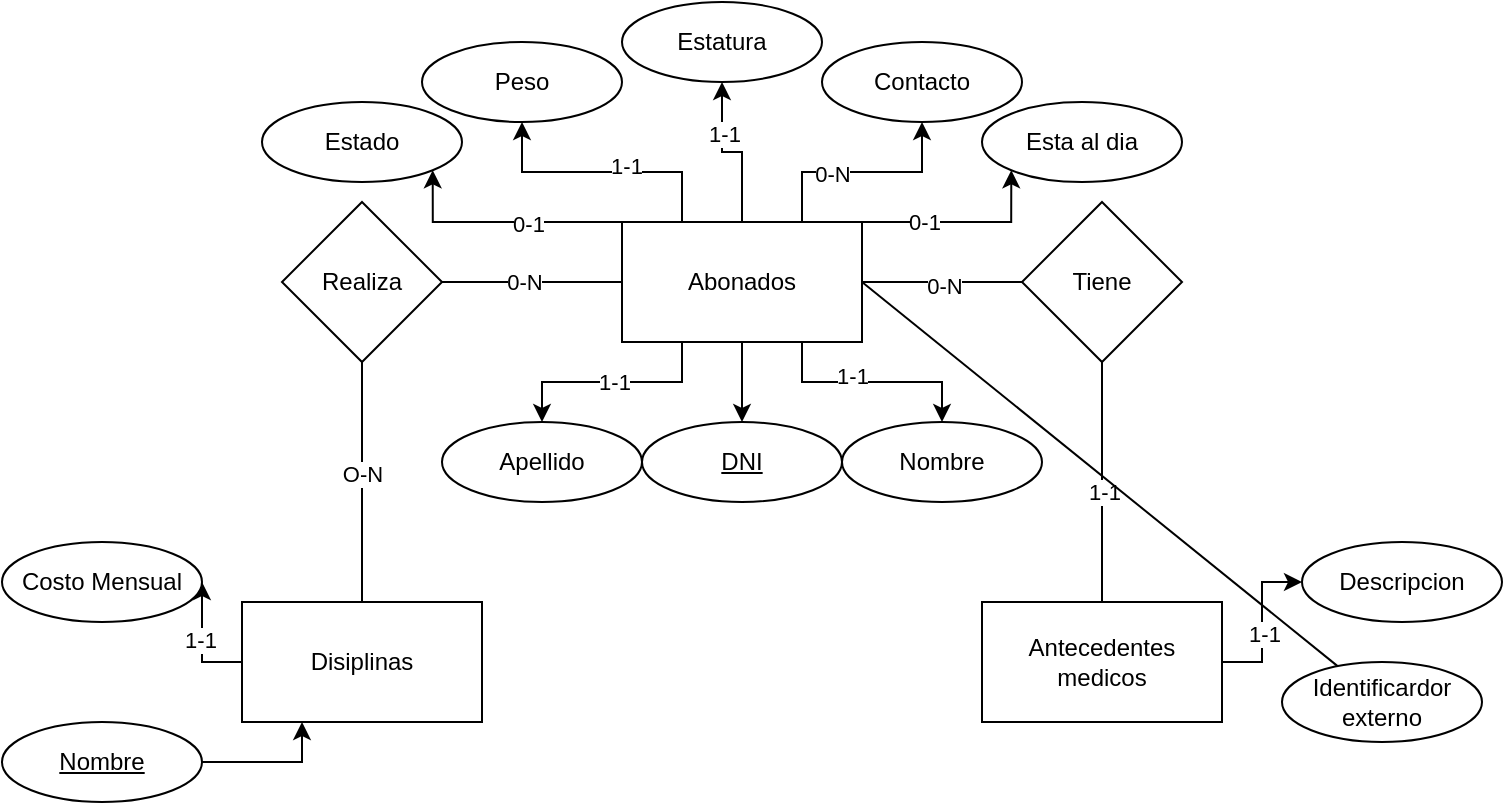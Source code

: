 <mxfile version="21.6.8" type="device">
  <diagram id="R2lEEEUBdFMjLlhIrx00" name="Page-1">
    <mxGraphModel dx="1004" dy="614" grid="1" gridSize="10" guides="1" tooltips="1" connect="1" arrows="1" fold="1" page="1" pageScale="1" pageWidth="850" pageHeight="1100" math="0" shadow="0" extFonts="Permanent Marker^https://fonts.googleapis.com/css?family=Permanent+Marker">
      <root>
        <mxCell id="0" />
        <mxCell id="1" parent="0" />
        <mxCell id="4cMhmoyBrOQj3uHqXDNh-21" style="edgeStyle=orthogonalEdgeStyle;rounded=0;orthogonalLoop=1;jettySize=auto;html=1;exitX=0.5;exitY=1;exitDx=0;exitDy=0;entryX=0.5;entryY=0;entryDx=0;entryDy=0;" edge="1" parent="1" source="4cMhmoyBrOQj3uHqXDNh-1" target="4cMhmoyBrOQj3uHqXDNh-18">
          <mxGeometry relative="1" as="geometry" />
        </mxCell>
        <mxCell id="4cMhmoyBrOQj3uHqXDNh-23" style="edgeStyle=orthogonalEdgeStyle;rounded=0;orthogonalLoop=1;jettySize=auto;html=1;exitX=0.75;exitY=1;exitDx=0;exitDy=0;" edge="1" parent="1" source="4cMhmoyBrOQj3uHqXDNh-1" target="4cMhmoyBrOQj3uHqXDNh-20">
          <mxGeometry relative="1" as="geometry" />
        </mxCell>
        <mxCell id="4cMhmoyBrOQj3uHqXDNh-42" value="1-1" style="edgeLabel;html=1;align=center;verticalAlign=middle;resizable=0;points=[];" vertex="1" connectable="0" parent="4cMhmoyBrOQj3uHqXDNh-23">
          <mxGeometry x="-0.193" y="3" relative="1" as="geometry">
            <mxPoint as="offset" />
          </mxGeometry>
        </mxCell>
        <mxCell id="4cMhmoyBrOQj3uHqXDNh-24" style="edgeStyle=orthogonalEdgeStyle;rounded=0;orthogonalLoop=1;jettySize=auto;html=1;exitX=0.25;exitY=1;exitDx=0;exitDy=0;entryX=0.5;entryY=0;entryDx=0;entryDy=0;" edge="1" parent="1" source="4cMhmoyBrOQj3uHqXDNh-1" target="4cMhmoyBrOQj3uHqXDNh-19">
          <mxGeometry relative="1" as="geometry" />
        </mxCell>
        <mxCell id="4cMhmoyBrOQj3uHqXDNh-41" value="1-1" style="edgeLabel;html=1;align=center;verticalAlign=middle;resizable=0;points=[];" vertex="1" connectable="0" parent="4cMhmoyBrOQj3uHqXDNh-24">
          <mxGeometry x="-0.007" relative="1" as="geometry">
            <mxPoint as="offset" />
          </mxGeometry>
        </mxCell>
        <mxCell id="4cMhmoyBrOQj3uHqXDNh-28" style="edgeStyle=orthogonalEdgeStyle;rounded=0;orthogonalLoop=1;jettySize=auto;html=1;exitX=0.5;exitY=0;exitDx=0;exitDy=0;entryX=0.5;entryY=1;entryDx=0;entryDy=0;" edge="1" parent="1" source="4cMhmoyBrOQj3uHqXDNh-1" target="4cMhmoyBrOQj3uHqXDNh-26">
          <mxGeometry relative="1" as="geometry" />
        </mxCell>
        <mxCell id="4cMhmoyBrOQj3uHqXDNh-48" value="1-1" style="edgeLabel;html=1;align=center;verticalAlign=middle;resizable=0;points=[];" vertex="1" connectable="0" parent="4cMhmoyBrOQj3uHqXDNh-28">
          <mxGeometry x="0.355" y="-1" relative="1" as="geometry">
            <mxPoint as="offset" />
          </mxGeometry>
        </mxCell>
        <mxCell id="4cMhmoyBrOQj3uHqXDNh-29" style="edgeStyle=orthogonalEdgeStyle;rounded=0;orthogonalLoop=1;jettySize=auto;html=1;exitX=0.75;exitY=0;exitDx=0;exitDy=0;entryX=0.5;entryY=1;entryDx=0;entryDy=0;" edge="1" parent="1" source="4cMhmoyBrOQj3uHqXDNh-1" target="4cMhmoyBrOQj3uHqXDNh-27">
          <mxGeometry relative="1" as="geometry" />
        </mxCell>
        <mxCell id="4cMhmoyBrOQj3uHqXDNh-49" value="0-N" style="edgeLabel;html=1;align=center;verticalAlign=middle;resizable=0;points=[];" vertex="1" connectable="0" parent="4cMhmoyBrOQj3uHqXDNh-29">
          <mxGeometry x="-0.284" y="-1" relative="1" as="geometry">
            <mxPoint as="offset" />
          </mxGeometry>
        </mxCell>
        <mxCell id="4cMhmoyBrOQj3uHqXDNh-30" style="edgeStyle=orthogonalEdgeStyle;rounded=0;orthogonalLoop=1;jettySize=auto;html=1;exitX=0.25;exitY=0;exitDx=0;exitDy=0;entryX=0.5;entryY=1;entryDx=0;entryDy=0;" edge="1" parent="1" source="4cMhmoyBrOQj3uHqXDNh-1" target="4cMhmoyBrOQj3uHqXDNh-25">
          <mxGeometry relative="1" as="geometry" />
        </mxCell>
        <mxCell id="4cMhmoyBrOQj3uHqXDNh-47" value="1-1" style="edgeLabel;html=1;align=center;verticalAlign=middle;resizable=0;points=[];" vertex="1" connectable="0" parent="4cMhmoyBrOQj3uHqXDNh-30">
          <mxGeometry x="-0.175" y="-3" relative="1" as="geometry">
            <mxPoint as="offset" />
          </mxGeometry>
        </mxCell>
        <mxCell id="4cMhmoyBrOQj3uHqXDNh-33" style="edgeStyle=orthogonalEdgeStyle;rounded=0;orthogonalLoop=1;jettySize=auto;html=1;exitX=0;exitY=0;exitDx=0;exitDy=0;entryX=1;entryY=1;entryDx=0;entryDy=0;" edge="1" parent="1" source="4cMhmoyBrOQj3uHqXDNh-1" target="4cMhmoyBrOQj3uHqXDNh-31">
          <mxGeometry relative="1" as="geometry">
            <Array as="points">
              <mxPoint x="275" y="200" />
            </Array>
          </mxGeometry>
        </mxCell>
        <mxCell id="4cMhmoyBrOQj3uHqXDNh-46" value="0-1" style="edgeLabel;html=1;align=center;verticalAlign=middle;resizable=0;points=[];" vertex="1" connectable="0" parent="4cMhmoyBrOQj3uHqXDNh-33">
          <mxGeometry x="-0.21" y="1" relative="1" as="geometry">
            <mxPoint as="offset" />
          </mxGeometry>
        </mxCell>
        <mxCell id="4cMhmoyBrOQj3uHqXDNh-34" style="edgeStyle=orthogonalEdgeStyle;rounded=0;orthogonalLoop=1;jettySize=auto;html=1;exitX=1;exitY=0;exitDx=0;exitDy=0;entryX=0;entryY=1;entryDx=0;entryDy=0;" edge="1" parent="1" source="4cMhmoyBrOQj3uHqXDNh-1" target="4cMhmoyBrOQj3uHqXDNh-32">
          <mxGeometry relative="1" as="geometry">
            <Array as="points">
              <mxPoint x="565" y="200" />
            </Array>
          </mxGeometry>
        </mxCell>
        <mxCell id="4cMhmoyBrOQj3uHqXDNh-45" value="0-1" style="edgeLabel;html=1;align=center;verticalAlign=middle;resizable=0;points=[];" vertex="1" connectable="0" parent="4cMhmoyBrOQj3uHqXDNh-34">
          <mxGeometry x="-0.395" relative="1" as="geometry">
            <mxPoint as="offset" />
          </mxGeometry>
        </mxCell>
        <mxCell id="4cMhmoyBrOQj3uHqXDNh-1" value="Abonados" style="rounded=0;whiteSpace=wrap;html=1;" vertex="1" parent="1">
          <mxGeometry x="370" y="200" width="120" height="60" as="geometry" />
        </mxCell>
        <mxCell id="4cMhmoyBrOQj3uHqXDNh-6" style="edgeStyle=orthogonalEdgeStyle;rounded=0;orthogonalLoop=1;jettySize=auto;html=1;exitX=0;exitY=0.5;exitDx=0;exitDy=0;entryX=1;entryY=0.5;entryDx=0;entryDy=0;" edge="1" parent="1" source="4cMhmoyBrOQj3uHqXDNh-2" target="4cMhmoyBrOQj3uHqXDNh-5">
          <mxGeometry relative="1" as="geometry" />
        </mxCell>
        <mxCell id="4cMhmoyBrOQj3uHqXDNh-43" value="1-1" style="edgeLabel;html=1;align=center;verticalAlign=middle;resizable=0;points=[];" vertex="1" connectable="0" parent="4cMhmoyBrOQj3uHqXDNh-6">
          <mxGeometry x="0.04" y="1" relative="1" as="geometry">
            <mxPoint as="offset" />
          </mxGeometry>
        </mxCell>
        <mxCell id="4cMhmoyBrOQj3uHqXDNh-2" value="Disiplinas" style="rounded=0;whiteSpace=wrap;html=1;" vertex="1" parent="1">
          <mxGeometry x="180" y="390" width="120" height="60" as="geometry" />
        </mxCell>
        <mxCell id="4cMhmoyBrOQj3uHqXDNh-9" style="edgeStyle=orthogonalEdgeStyle;rounded=0;orthogonalLoop=1;jettySize=auto;html=1;exitX=1;exitY=0.5;exitDx=0;exitDy=0;entryX=0;entryY=0.5;entryDx=0;entryDy=0;" edge="1" parent="1" source="4cMhmoyBrOQj3uHqXDNh-3" target="4cMhmoyBrOQj3uHqXDNh-8">
          <mxGeometry relative="1" as="geometry" />
        </mxCell>
        <mxCell id="4cMhmoyBrOQj3uHqXDNh-44" value="1-1" style="edgeLabel;html=1;align=center;verticalAlign=middle;resizable=0;points=[];" vertex="1" connectable="0" parent="4cMhmoyBrOQj3uHqXDNh-9">
          <mxGeometry x="-0.145" y="-1" relative="1" as="geometry">
            <mxPoint as="offset" />
          </mxGeometry>
        </mxCell>
        <mxCell id="4cMhmoyBrOQj3uHqXDNh-3" value="Antecedentes medicos" style="rounded=0;whiteSpace=wrap;html=1;" vertex="1" parent="1">
          <mxGeometry x="550" y="390" width="120" height="60" as="geometry" />
        </mxCell>
        <mxCell id="4cMhmoyBrOQj3uHqXDNh-5" value="Costo Mensual" style="ellipse;whiteSpace=wrap;html=1;align=center;" vertex="1" parent="1">
          <mxGeometry x="60" y="360" width="100" height="40" as="geometry" />
        </mxCell>
        <mxCell id="4cMhmoyBrOQj3uHqXDNh-8" value="Descripcion" style="ellipse;whiteSpace=wrap;html=1;align=center;" vertex="1" parent="1">
          <mxGeometry x="710" y="360" width="100" height="40" as="geometry" />
        </mxCell>
        <mxCell id="4cMhmoyBrOQj3uHqXDNh-10" value="Realiza" style="rhombus;whiteSpace=wrap;html=1;" vertex="1" parent="1">
          <mxGeometry x="200" y="190" width="80" height="80" as="geometry" />
        </mxCell>
        <mxCell id="4cMhmoyBrOQj3uHqXDNh-11" value="" style="endArrow=none;html=1;rounded=0;entryX=0;entryY=0.5;entryDx=0;entryDy=0;" edge="1" parent="1" source="4cMhmoyBrOQj3uHqXDNh-10" target="4cMhmoyBrOQj3uHqXDNh-1">
          <mxGeometry width="50" height="50" relative="1" as="geometry">
            <mxPoint x="280" y="290" as="sourcePoint" />
            <mxPoint x="350.711" y="240" as="targetPoint" />
          </mxGeometry>
        </mxCell>
        <mxCell id="4cMhmoyBrOQj3uHqXDNh-35" value="0-N" style="edgeLabel;html=1;align=center;verticalAlign=middle;resizable=0;points=[];" vertex="1" connectable="0" parent="4cMhmoyBrOQj3uHqXDNh-11">
          <mxGeometry x="-0.102" relative="1" as="geometry">
            <mxPoint as="offset" />
          </mxGeometry>
        </mxCell>
        <mxCell id="4cMhmoyBrOQj3uHqXDNh-12" value="" style="endArrow=none;html=1;rounded=0;entryX=0.5;entryY=0;entryDx=0;entryDy=0;" edge="1" parent="1" source="4cMhmoyBrOQj3uHqXDNh-10" target="4cMhmoyBrOQj3uHqXDNh-2">
          <mxGeometry width="50" height="50" relative="1" as="geometry">
            <mxPoint x="240" y="330" as="sourcePoint" />
            <mxPoint x="240" y="350.711" as="targetPoint" />
          </mxGeometry>
        </mxCell>
        <mxCell id="4cMhmoyBrOQj3uHqXDNh-36" value="O-N" style="edgeLabel;html=1;align=center;verticalAlign=middle;resizable=0;points=[];" vertex="1" connectable="0" parent="4cMhmoyBrOQj3uHqXDNh-12">
          <mxGeometry x="-0.07" relative="1" as="geometry">
            <mxPoint as="offset" />
          </mxGeometry>
        </mxCell>
        <mxCell id="4cMhmoyBrOQj3uHqXDNh-13" value="Tiene" style="rhombus;whiteSpace=wrap;html=1;" vertex="1" parent="1">
          <mxGeometry x="570" y="190" width="80" height="80" as="geometry" />
        </mxCell>
        <mxCell id="4cMhmoyBrOQj3uHqXDNh-14" value="" style="endArrow=none;html=1;rounded=0;entryX=0;entryY=0.5;entryDx=0;entryDy=0;" edge="1" parent="1" source="4cMhmoyBrOQj3uHqXDNh-1" target="4cMhmoyBrOQj3uHqXDNh-13">
          <mxGeometry width="50" height="50" relative="1" as="geometry">
            <mxPoint x="490" y="280" as="sourcePoint" />
            <mxPoint x="530" y="230" as="targetPoint" />
          </mxGeometry>
        </mxCell>
        <mxCell id="4cMhmoyBrOQj3uHqXDNh-37" value="0-N" style="edgeLabel;html=1;align=center;verticalAlign=middle;resizable=0;points=[];" vertex="1" connectable="0" parent="4cMhmoyBrOQj3uHqXDNh-14">
          <mxGeometry x="0.01" y="-2" relative="1" as="geometry">
            <mxPoint as="offset" />
          </mxGeometry>
        </mxCell>
        <mxCell id="4cMhmoyBrOQj3uHqXDNh-15" value="" style="endArrow=none;html=1;rounded=0;entryX=0.5;entryY=0;entryDx=0;entryDy=0;" edge="1" parent="1" source="4cMhmoyBrOQj3uHqXDNh-13" target="4cMhmoyBrOQj3uHqXDNh-3">
          <mxGeometry width="50" height="50" relative="1" as="geometry">
            <mxPoint x="610" y="320" as="sourcePoint" />
            <mxPoint x="610" y="340.711" as="targetPoint" />
          </mxGeometry>
        </mxCell>
        <mxCell id="4cMhmoyBrOQj3uHqXDNh-38" value="1-1" style="edgeLabel;html=1;align=center;verticalAlign=middle;resizable=0;points=[];" vertex="1" connectable="0" parent="4cMhmoyBrOQj3uHqXDNh-15">
          <mxGeometry x="0.08" y="1" relative="1" as="geometry">
            <mxPoint as="offset" />
          </mxGeometry>
        </mxCell>
        <mxCell id="4cMhmoyBrOQj3uHqXDNh-17" style="edgeStyle=orthogonalEdgeStyle;rounded=0;orthogonalLoop=1;jettySize=auto;html=1;exitX=1;exitY=0.5;exitDx=0;exitDy=0;entryX=0.25;entryY=1;entryDx=0;entryDy=0;" edge="1" parent="1" source="4cMhmoyBrOQj3uHqXDNh-16" target="4cMhmoyBrOQj3uHqXDNh-2">
          <mxGeometry relative="1" as="geometry" />
        </mxCell>
        <mxCell id="4cMhmoyBrOQj3uHqXDNh-16" value="Nombre" style="ellipse;whiteSpace=wrap;html=1;align=center;fontStyle=4;" vertex="1" parent="1">
          <mxGeometry x="60" y="450" width="100" height="40" as="geometry" />
        </mxCell>
        <mxCell id="4cMhmoyBrOQj3uHqXDNh-18" value="DNI" style="ellipse;whiteSpace=wrap;html=1;align=center;fontStyle=4;" vertex="1" parent="1">
          <mxGeometry x="380" y="300" width="100" height="40" as="geometry" />
        </mxCell>
        <mxCell id="4cMhmoyBrOQj3uHqXDNh-19" value="Apellido" style="ellipse;whiteSpace=wrap;html=1;align=center;" vertex="1" parent="1">
          <mxGeometry x="280" y="300" width="100" height="40" as="geometry" />
        </mxCell>
        <mxCell id="4cMhmoyBrOQj3uHqXDNh-20" value="Nombre" style="ellipse;whiteSpace=wrap;html=1;align=center;" vertex="1" parent="1">
          <mxGeometry x="480" y="300" width="100" height="40" as="geometry" />
        </mxCell>
        <mxCell id="4cMhmoyBrOQj3uHqXDNh-25" value="Peso" style="ellipse;whiteSpace=wrap;html=1;align=center;" vertex="1" parent="1">
          <mxGeometry x="270" y="110" width="100" height="40" as="geometry" />
        </mxCell>
        <mxCell id="4cMhmoyBrOQj3uHqXDNh-26" value="Estatura" style="ellipse;whiteSpace=wrap;html=1;align=center;" vertex="1" parent="1">
          <mxGeometry x="370" y="90" width="100" height="40" as="geometry" />
        </mxCell>
        <mxCell id="4cMhmoyBrOQj3uHqXDNh-27" value="Contacto" style="ellipse;whiteSpace=wrap;html=1;align=center;" vertex="1" parent="1">
          <mxGeometry x="470" y="110" width="100" height="40" as="geometry" />
        </mxCell>
        <mxCell id="4cMhmoyBrOQj3uHqXDNh-31" value="Estado" style="ellipse;whiteSpace=wrap;html=1;align=center;" vertex="1" parent="1">
          <mxGeometry x="190" y="140" width="100" height="40" as="geometry" />
        </mxCell>
        <mxCell id="4cMhmoyBrOQj3uHqXDNh-32" value="Esta al dia" style="ellipse;whiteSpace=wrap;html=1;align=center;" vertex="1" parent="1">
          <mxGeometry x="550" y="140" width="100" height="40" as="geometry" />
        </mxCell>
        <mxCell id="4cMhmoyBrOQj3uHqXDNh-39" value="" style="endArrow=none;html=1;rounded=0;entryX=1;entryY=0.5;entryDx=0;entryDy=0;" edge="1" parent="1" source="4cMhmoyBrOQj3uHqXDNh-40" target="4cMhmoyBrOQj3uHqXDNh-1">
          <mxGeometry width="50" height="50" relative="1" as="geometry">
            <mxPoint x="750" y="440" as="sourcePoint" />
            <mxPoint x="420" y="290" as="targetPoint" />
          </mxGeometry>
        </mxCell>
        <mxCell id="4cMhmoyBrOQj3uHqXDNh-40" value="Identificardor externo" style="ellipse;whiteSpace=wrap;html=1;align=center;" vertex="1" parent="1">
          <mxGeometry x="700" y="420" width="100" height="40" as="geometry" />
        </mxCell>
      </root>
    </mxGraphModel>
  </diagram>
</mxfile>
